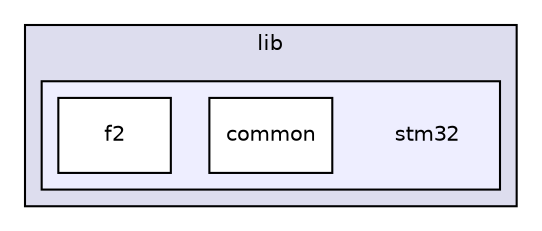 digraph "/home/esdentem/projects/libopencm3/libopencm3-git/lib/stm32/" {
  compound=true
  node [ fontsize="10", fontname="Helvetica"];
  edge [ labelfontsize="10", labelfontname="Helvetica"];
  subgraph clusterdir_6c0c766218f8d9406171b3590f525a33 {
    graph [ bgcolor="#ddddee", pencolor="black", label="lib" fontname="Helvetica", fontsize="10", URL="dir_6c0c766218f8d9406171b3590f525a33.html"]
  subgraph clusterdir_55eaf1e33010ef6e6239f6fb75078880 {
    graph [ bgcolor="#eeeeff", pencolor="black", label="" URL="dir_55eaf1e33010ef6e6239f6fb75078880.html"];
    dir_55eaf1e33010ef6e6239f6fb75078880 [shape=plaintext label="stm32"];
    dir_2cc908344f7c033af6399289af991fc7 [shape=box label="common" color="black" fillcolor="white" style="filled" URL="dir_2cc908344f7c033af6399289af991fc7.html"];
    dir_523a2e24776fe0f5973d0249b2b4e7e9 [shape=box label="f2" color="black" fillcolor="white" style="filled" URL="dir_523a2e24776fe0f5973d0249b2b4e7e9.html"];
  }
  }
}
